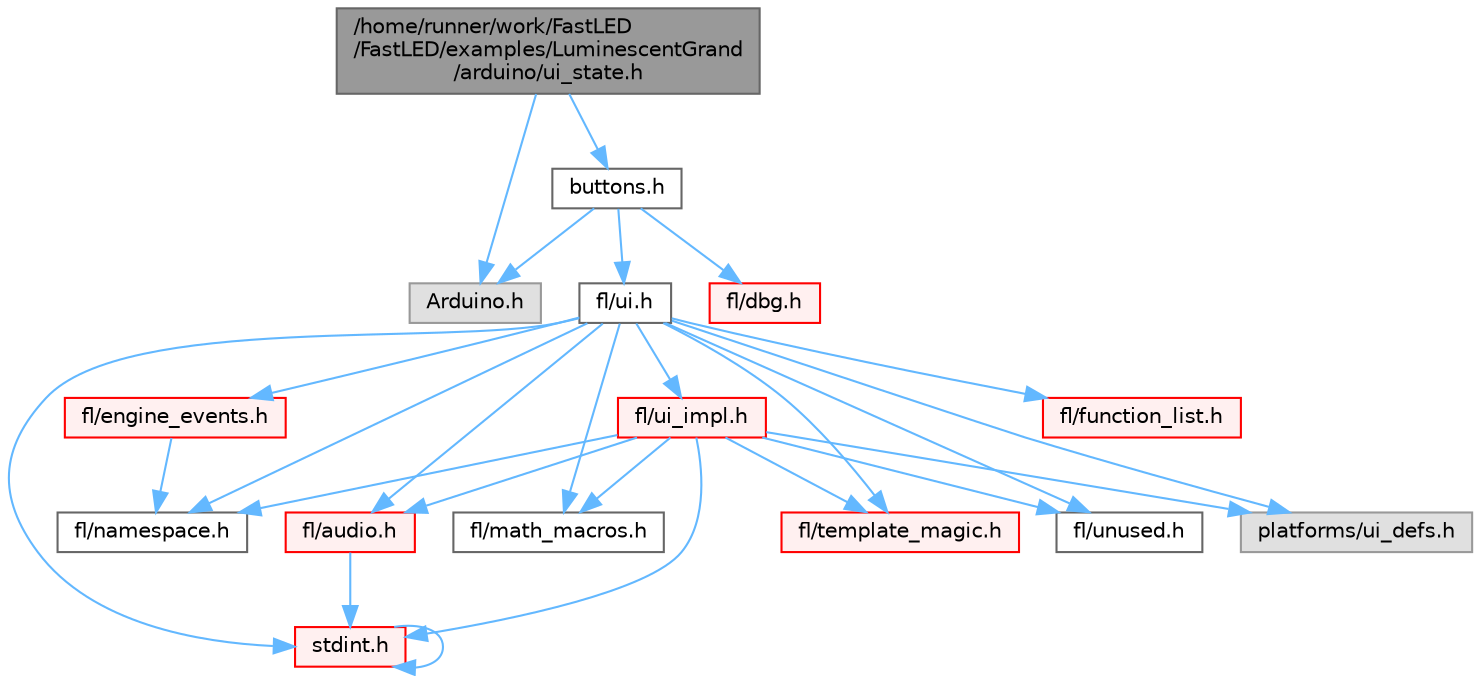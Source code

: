 digraph "/home/runner/work/FastLED/FastLED/examples/LuminescentGrand/arduino/ui_state.h"
{
 // INTERACTIVE_SVG=YES
 // LATEX_PDF_SIZE
  bgcolor="transparent";
  edge [fontname=Helvetica,fontsize=10,labelfontname=Helvetica,labelfontsize=10];
  node [fontname=Helvetica,fontsize=10,shape=box,height=0.2,width=0.4];
  Node1 [id="Node000001",label="/home/runner/work/FastLED\l/FastLED/examples/LuminescentGrand\l/arduino/ui_state.h",height=0.2,width=0.4,color="gray40", fillcolor="grey60", style="filled", fontcolor="black",tooltip=" "];
  Node1 -> Node2 [id="edge1_Node000001_Node000002",color="steelblue1",style="solid",tooltip=" "];
  Node2 [id="Node000002",label="Arduino.h",height=0.2,width=0.4,color="grey60", fillcolor="#E0E0E0", style="filled",tooltip=" "];
  Node1 -> Node3 [id="edge2_Node000001_Node000003",color="steelblue1",style="solid",tooltip=" "];
  Node3 [id="Node000003",label="buttons.h",height=0.2,width=0.4,color="grey40", fillcolor="white", style="filled",URL="$de/d05/buttons_8h.html",tooltip=" "];
  Node3 -> Node2 [id="edge3_Node000003_Node000002",color="steelblue1",style="solid",tooltip=" "];
  Node3 -> Node4 [id="edge4_Node000003_Node000004",color="steelblue1",style="solid",tooltip=" "];
  Node4 [id="Node000004",label="fl/ui.h",height=0.2,width=0.4,color="grey40", fillcolor="white", style="filled",URL="$d9/d3b/ui_8h.html",tooltip=" "];
  Node4 -> Node5 [id="edge5_Node000004_Node000005",color="steelblue1",style="solid",tooltip=" "];
  Node5 [id="Node000005",label="stdint.h",height=0.2,width=0.4,color="red", fillcolor="#FFF0F0", style="filled",URL="$df/dd8/stdint_8h.html",tooltip=" "];
  Node5 -> Node5 [id="edge6_Node000005_Node000005",color="steelblue1",style="solid",tooltip=" "];
  Node4 -> Node7 [id="edge7_Node000004_Node000007",color="steelblue1",style="solid",tooltip=" "];
  Node7 [id="Node000007",label="fl/audio.h",height=0.2,width=0.4,color="red", fillcolor="#FFF0F0", style="filled",URL="$da/d09/audio_8h.html",tooltip=" "];
  Node7 -> Node5 [id="edge8_Node000007_Node000005",color="steelblue1",style="solid",tooltip=" "];
  Node4 -> Node27 [id="edge9_Node000004_Node000027",color="steelblue1",style="solid",tooltip=" "];
  Node27 [id="Node000027",label="fl/engine_events.h",height=0.2,width=0.4,color="red", fillcolor="#FFF0F0", style="filled",URL="$db/dc0/engine__events_8h.html",tooltip=" "];
  Node27 -> Node10 [id="edge10_Node000027_Node000010",color="steelblue1",style="solid",tooltip=" "];
  Node10 [id="Node000010",label="fl/namespace.h",height=0.2,width=0.4,color="grey40", fillcolor="white", style="filled",URL="$df/d2a/namespace_8h.html",tooltip="Implements the FastLED namespace macros."];
  Node4 -> Node42 [id="edge11_Node000004_Node000042",color="steelblue1",style="solid",tooltip=" "];
  Node42 [id="Node000042",label="fl/function_list.h",height=0.2,width=0.4,color="red", fillcolor="#FFF0F0", style="filled",URL="$d0/d64/function__list_8h.html",tooltip=" "];
  Node4 -> Node17 [id="edge12_Node000004_Node000017",color="steelblue1",style="solid",tooltip=" "];
  Node17 [id="Node000017",label="fl/math_macros.h",height=0.2,width=0.4,color="grey40", fillcolor="white", style="filled",URL="$d8/db8/math__macros_8h.html",tooltip=" "];
  Node4 -> Node10 [id="edge13_Node000004_Node000010",color="steelblue1",style="solid",tooltip=" "];
  Node4 -> Node22 [id="edge14_Node000004_Node000022",color="steelblue1",style="solid",tooltip=" "];
  Node22 [id="Node000022",label="fl/template_magic.h",height=0.2,width=0.4,color="red", fillcolor="#FFF0F0", style="filled",URL="$d8/d0c/template__magic_8h.html",tooltip=" "];
  Node4 -> Node44 [id="edge15_Node000004_Node000044",color="steelblue1",style="solid",tooltip=" "];
  Node44 [id="Node000044",label="fl/ui_impl.h",height=0.2,width=0.4,color="red", fillcolor="#FFF0F0", style="filled",URL="$d6/dc0/ui__impl_8h.html",tooltip=" "];
  Node44 -> Node5 [id="edge16_Node000044_Node000005",color="steelblue1",style="solid",tooltip=" "];
  Node44 -> Node7 [id="edge17_Node000044_Node000007",color="steelblue1",style="solid",tooltip=" "];
  Node44 -> Node17 [id="edge18_Node000044_Node000017",color="steelblue1",style="solid",tooltip=" "];
  Node44 -> Node10 [id="edge19_Node000044_Node000010",color="steelblue1",style="solid",tooltip=" "];
  Node44 -> Node22 [id="edge20_Node000044_Node000022",color="steelblue1",style="solid",tooltip=" "];
  Node44 -> Node45 [id="edge21_Node000044_Node000045",color="steelblue1",style="solid",tooltip=" "];
  Node45 [id="Node000045",label="fl/unused.h",height=0.2,width=0.4,color="grey40", fillcolor="white", style="filled",URL="$d8/d4b/unused_8h.html",tooltip=" "];
  Node44 -> Node49 [id="edge22_Node000044_Node000049",color="steelblue1",style="solid",tooltip=" "];
  Node49 [id="Node000049",label="platforms/ui_defs.h",height=0.2,width=0.4,color="grey60", fillcolor="#E0E0E0", style="filled",tooltip=" "];
  Node4 -> Node45 [id="edge23_Node000004_Node000045",color="steelblue1",style="solid",tooltip=" "];
  Node4 -> Node49 [id="edge24_Node000004_Node000049",color="steelblue1",style="solid",tooltip=" "];
  Node3 -> Node47 [id="edge25_Node000003_Node000047",color="steelblue1",style="solid",tooltip=" "];
  Node47 [id="Node000047",label="fl/dbg.h",height=0.2,width=0.4,color="red", fillcolor="#FFF0F0", style="filled",URL="$d6/d01/dbg_8h.html",tooltip=" "];
}
